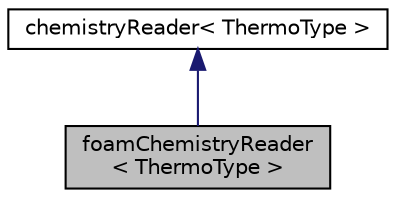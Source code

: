 digraph "foamChemistryReader&lt; ThermoType &gt;"
{
  bgcolor="transparent";
  edge [fontname="Helvetica",fontsize="10",labelfontname="Helvetica",labelfontsize="10"];
  node [fontname="Helvetica",fontsize="10",shape=record];
  Node2 [label="foamChemistryReader\l\< ThermoType \>",height=0.2,width=0.4,color="black", fillcolor="grey75", style="filled", fontcolor="black"];
  Node3 -> Node2 [dir="back",color="midnightblue",fontsize="10",style="solid",fontname="Helvetica"];
  Node3 [label="chemistryReader\< ThermoType \>",height=0.2,width=0.4,color="black",URL="$a31437.html",tooltip="Abstract class for reading chemistry. "];
}
